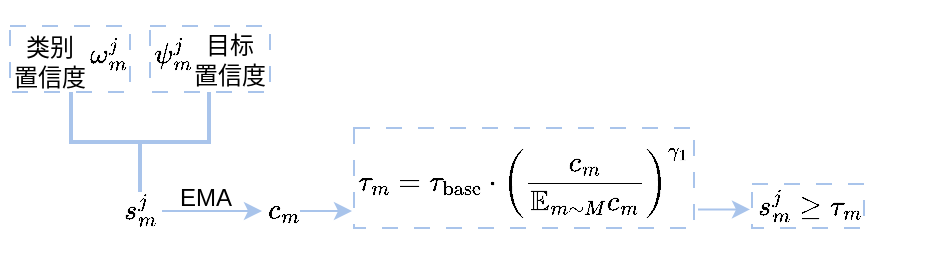 <mxfile version="27.0.1">
  <diagram name="第 1 页" id="i5m17b8EzfQg5klJpfjE">
    <mxGraphModel dx="1037" dy="637" grid="1" gridSize="10" guides="1" tooltips="1" connect="1" arrows="1" fold="1" page="1" pageScale="1" pageWidth="827" pageHeight="1169" math="1" shadow="0">
      <root>
        <mxCell id="0" />
        <mxCell id="1" parent="0" />
        <mxCell id="mW5vK_5VpGZGRlMtQD_5-14" value="" style="rounded=0;whiteSpace=wrap;html=1;dashed=1;dashPattern=8 8;strokeColor=#A9C4EB;" vertex="1" parent="1">
          <mxGeometry x="178" y="213" width="60" height="33" as="geometry" />
        </mxCell>
        <mxCell id="mW5vK_5VpGZGRlMtQD_5-12" value="" style="rounded=0;whiteSpace=wrap;html=1;dashed=1;dashPattern=8 8;fillColor=none;strokeColor=#A9C4EB;" vertex="1" parent="1">
          <mxGeometry x="108" y="213" width="60" height="33" as="geometry" />
        </mxCell>
        <mxCell id="mW5vK_5VpGZGRlMtQD_5-1" value="$$\omega_{m}^{j}$$" style="text;strokeColor=none;align=center;fillColor=none;html=1;verticalAlign=middle;whiteSpace=wrap;rounded=0;" vertex="1" parent="1">
          <mxGeometry x="147" y="216.5" width="20" height="20" as="geometry" />
        </mxCell>
        <mxCell id="mW5vK_5VpGZGRlMtQD_5-2" value="&lt;span style=&quot;color: rgb(0, 0, 0); font-family: Helvetica; font-size: 12px; font-style: normal; font-variant-ligatures: normal; font-variant-caps: normal; font-weight: 400; letter-spacing: normal; orphans: 2; text-align: center; text-indent: 0px; text-transform: none; widows: 2; word-spacing: 0px; -webkit-text-stroke-width: 0px; white-space: normal; background-color: rgb(236, 236, 236); text-decoration-thickness: initial; text-decoration-style: initial; text-decoration-color: initial; float: none; display: inline !important;&quot;&gt;$$\psi_{m}^{j}$$&lt;/span&gt;" style="text;whiteSpace=wrap;html=1;" vertex="1" parent="1">
          <mxGeometry x="178" y="200" width="26" height="10" as="geometry" />
        </mxCell>
        <mxCell id="mW5vK_5VpGZGRlMtQD_5-4" value="" style="strokeWidth=2;html=1;shape=mxgraph.flowchart.annotation_2;align=left;labelPosition=right;pointerEvents=1;rotation=-90;strokeColor=#A9C4EB;" vertex="1" parent="1">
          <mxGeometry x="148" y="236.5" width="50" height="69" as="geometry" />
        </mxCell>
        <mxCell id="mW5vK_5VpGZGRlMtQD_5-6" value="EMA" style="text;strokeColor=none;align=center;fillColor=none;html=1;verticalAlign=middle;whiteSpace=wrap;rounded=0;" vertex="1" parent="1">
          <mxGeometry x="176" y="284" width="60" height="30" as="geometry" />
        </mxCell>
        <mxCell id="mW5vK_5VpGZGRlMtQD_5-7" value="$$c_{m}$$" style="text;strokeColor=none;align=center;fillColor=none;html=1;verticalAlign=middle;whiteSpace=wrap;rounded=0;" vertex="1" parent="1">
          <mxGeometry x="215" y="290" width="60" height="30" as="geometry" />
        </mxCell>
        <mxCell id="mW5vK_5VpGZGRlMtQD_5-8" value="" style="endArrow=classic;html=1;rounded=0;strokeColor=#A9C4EB;" edge="1" parent="1">
          <mxGeometry width="50" height="50" relative="1" as="geometry">
            <mxPoint x="184" y="305.5" as="sourcePoint" />
            <mxPoint x="234" y="305.5" as="targetPoint" />
          </mxGeometry>
        </mxCell>
        <mxCell id="mW5vK_5VpGZGRlMtQD_5-9" value="$$s_{m}^{j}$$" style="text;strokeColor=none;align=center;fillColor=none;html=1;verticalAlign=middle;whiteSpace=wrap;rounded=0;" vertex="1" parent="1">
          <mxGeometry x="143" y="290" width="60" height="30" as="geometry" />
        </mxCell>
        <mxCell id="mW5vK_5VpGZGRlMtQD_5-10" value="类别&lt;div&gt;置信度&lt;/div&gt;" style="text;strokeColor=none;align=center;fillColor=none;html=1;verticalAlign=middle;whiteSpace=wrap;rounded=0;" vertex="1" parent="1">
          <mxGeometry x="108" y="216" width="40" height="30" as="geometry" />
        </mxCell>
        <mxCell id="mW5vK_5VpGZGRlMtQD_5-11" value="目标&lt;br&gt;&lt;div&gt;置信度&lt;/div&gt;" style="text;strokeColor=none;align=center;fillColor=none;html=1;verticalAlign=middle;whiteSpace=wrap;rounded=0;" vertex="1" parent="1">
          <mxGeometry x="198" y="214.5" width="40" height="30" as="geometry" />
        </mxCell>
        <mxCell id="mW5vK_5VpGZGRlMtQD_5-17" value="$$\tau_{m} = \tau_{\text{base}} \cdot \left( \frac{c_m}{\mathbb{E}_{m\sim M} c_m} \right)^{\gamma_1}$$" style="text;whiteSpace=wrap;" vertex="1" parent="1">
          <mxGeometry x="280" y="255" width="160" height="29" as="geometry" />
        </mxCell>
        <mxCell id="mW5vK_5VpGZGRlMtQD_5-19" value="" style="endArrow=classic;html=1;rounded=0;strokeColor=#A9C4EB;" edge="1" parent="1">
          <mxGeometry width="50" height="50" relative="1" as="geometry">
            <mxPoint x="253" y="305.5" as="sourcePoint" />
            <mxPoint x="279" y="305.5" as="targetPoint" />
          </mxGeometry>
        </mxCell>
        <mxCell id="mW5vK_5VpGZGRlMtQD_5-20" value="" style="rounded=0;whiteSpace=wrap;html=1;dashed=1;dashPattern=8 8;fillColor=none;strokeColor=#A9C4EB;" vertex="1" parent="1">
          <mxGeometry x="280" y="264" width="170" height="50" as="geometry" />
        </mxCell>
        <mxCell id="mW5vK_5VpGZGRlMtQD_5-21" value="" style="endArrow=classic;html=1;rounded=0;strokeColor=#A9C4EB;" edge="1" parent="1">
          <mxGeometry width="50" height="50" relative="1" as="geometry">
            <mxPoint x="452" y="304.72" as="sourcePoint" />
            <mxPoint x="478" y="304.72" as="targetPoint" />
          </mxGeometry>
        </mxCell>
        <mxCell id="mW5vK_5VpGZGRlMtQD_5-22" value="" style="rounded=0;whiteSpace=wrap;html=1;dashed=1;dashPattern=8 8;fillColor=none;strokeColor=#A9C4EB;" vertex="1" parent="1">
          <mxGeometry x="479" y="292" width="56" height="22" as="geometry" />
        </mxCell>
        <mxCell id="mW5vK_5VpGZGRlMtQD_5-23" value="&lt;span style=&quot;color: rgb(0, 0, 0); font-family: Helvetica; font-size: 12px; font-style: normal; font-variant-ligatures: normal; font-variant-caps: normal; font-weight: 400; letter-spacing: normal; orphans: 2; text-align: center; text-indent: 0px; text-transform: none; widows: 2; word-spacing: 0px; -webkit-text-stroke-width: 0px; white-space: normal; background-color: rgb(236, 236, 236); text-decoration-thickness: initial; text-decoration-style: initial; text-decoration-color: initial; float: none; display: inline !important;&quot;&gt;$$s_{m}^{j}\geq \tau_{m}$$&lt;/span&gt;" style="text;whiteSpace=wrap;html=1;" vertex="1" parent="1">
          <mxGeometry x="480" y="276" width="70" height="20" as="geometry" />
        </mxCell>
      </root>
    </mxGraphModel>
  </diagram>
</mxfile>
